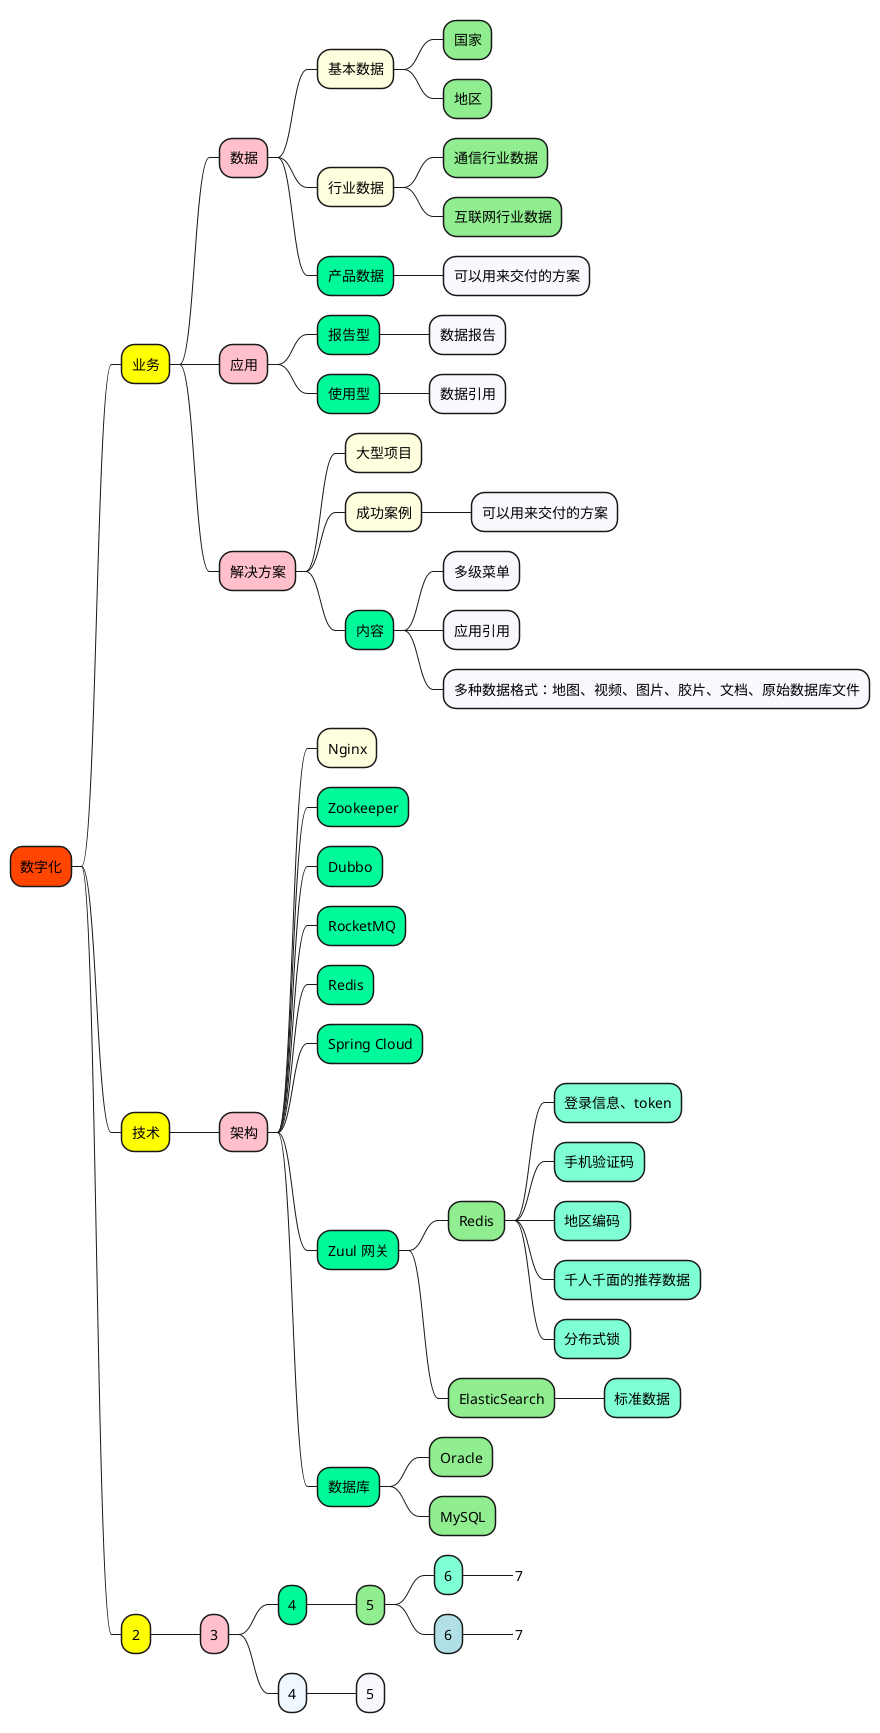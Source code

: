 @startmindmap

+[#OrangeRed] 数字化

++[#yellow] 业务

+++[#Pink] 数据

++++[#LightYellow] 基本数据
+++++[#LightGreen] 国家
+++++[#LightGreen] 地区

++++[#LightYellow] 行业数据
+++++[#LightGreen] 通信行业数据
+++++[#LightGreen] 互联网行业数据

++++[#MediumSpringGreen] 产品数据
+++++[#GhostWhite] 可以用来交付的方案


+++[#Pink] 应用

++++[#MediumSpringGreen] 报告型
+++++[#GhostWhite] 数据报告

++++[#MediumSpringGreen] 使用型
+++++[#GhostWhite] 数据引用


+++[#Pink] 解决方案

++++[#LightYellow] 大型项目
++++[#LightYellow] 成功案例
+++++[#GhostWhite] 可以用来交付的方案

++++[#MediumSpringGreen] 内容
+++++[#GhostWhite] 多级菜单
+++++[#GhostWhite] 应用引用
+++++[#GhostWhite] 多种数据格式：地图、视频、图片、胶片、文档、原始数据库文件


++[#yellow] 技术

+++[#Pink] 架构

++++[#LightYellow] Nginx
++++[#MediumSpringGreen] Zookeeper
++++[#MediumSpringGreen] Dubbo
++++[#MediumSpringGreen] RocketMQ
++++[#MediumSpringGreen] Redis
++++[#MediumSpringGreen] Spring Cloud
++++[#MediumSpringGreen] Zuul 网关

+++++[#LightGreen] Redis
++++++[#Aquamarine] 登录信息、token
++++++[#Aquamarine] 手机验证码
++++++[#Aquamarine] 地区编码

++++++[#Aquamarine] 千人千面的推荐数据
++++++[#Aquamarine] 分布式锁

+++++[#LightGreen] ElasticSearch
++++++[#Aquamarine] 标准数据


++++[#MediumSpringGreen] 数据库
+++++[#LightGreen] Oracle
+++++[#LightGreen] MySQL



++[#yellow] 2

+++[#Pink] 3

++++[#MediumSpringGreen] 4
+++++[#LightGreen] 5
++++++[#Aquamarine] 6
+++++++[#Aquamarine]_ 7
++++++[#PowderBlue] 6
+++++++[#PowderBlue]_ 7
++++[#AliceBlue] 4
+++++[#GhostWhite] 5



@endmindmap